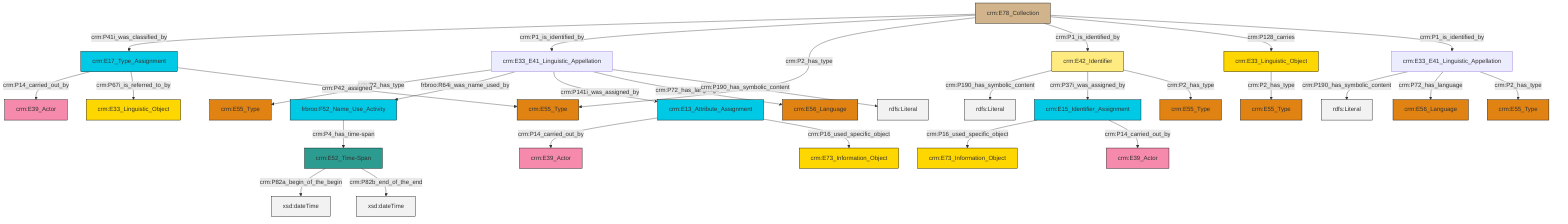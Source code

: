 graph TD
classDef Literal fill:#f2f2f2,stroke:#000000;
classDef CRM_Entity fill:#FFFFFF,stroke:#000000;
classDef Temporal_Entity fill:#00C9E6, stroke:#000000;
classDef Type fill:#E18312, stroke:#000000;
classDef Time-Span fill:#2C9C91, stroke:#000000;
classDef Appellation fill:#FFEB7F, stroke:#000000;
classDef Place fill:#008836, stroke:#000000;
classDef Persistent_Item fill:#B266B2, stroke:#000000;
classDef Conceptual_Object fill:#FFD700, stroke:#000000;
classDef Physical_Thing fill:#D2B48C, stroke:#000000;
classDef Actor fill:#f58aad, stroke:#000000;
classDef PC_Classes fill:#4ce600, stroke:#000000;
classDef Multi fill:#cccccc,stroke:#000000;

0["crm:E78_Collection"]:::Physical_Thing -->|crm:P41i_was_classified_by| 1["crm:E17_Type_Assignment"]:::Temporal_Entity
2["crm:E42_Identifier"]:::Appellation -->|crm:P190_has_symbolic_content| 3[rdfs:Literal]:::Literal
0["crm:E78_Collection"]:::Physical_Thing -->|crm:P1_is_identified_by| 4["crm:E33_E41_Linguistic_Appellation"]:::Default
2["crm:E42_Identifier"]:::Appellation -->|crm:P37i_was_assigned_by| 5["crm:E15_Identifier_Assignment"]:::Temporal_Entity
0["crm:E78_Collection"]:::Physical_Thing -->|crm:P2_has_type| 6["crm:E55_Type"]:::Type
5["crm:E15_Identifier_Assignment"]:::Temporal_Entity -->|crm:P16_used_specific_object| 7["crm:E73_Information_Object"]:::Conceptual_Object
10["crm:E52_Time-Span"]:::Time-Span -->|crm:P82a_begin_of_the_begin| 11[xsd:dateTime]:::Literal
4["crm:E33_E41_Linguistic_Appellation"]:::Default -->|crm:P2_has_type| 14["crm:E55_Type"]:::Type
15["frbroo:F52_Name_Use_Activity"]:::Temporal_Entity -->|crm:P4_has_time-span| 10["crm:E52_Time-Span"]:::Time-Span
4["crm:E33_E41_Linguistic_Appellation"]:::Default -->|frbroo:R64i_was_name_used_by| 15["frbroo:F52_Name_Use_Activity"]:::Temporal_Entity
10["crm:E52_Time-Span"]:::Time-Span -->|crm:P82b_end_of_the_end| 18[xsd:dateTime]:::Literal
1["crm:E17_Type_Assignment"]:::Temporal_Entity -->|crm:P14_carried_out_by| 19["crm:E39_Actor"]:::Actor
20["crm:E33_E41_Linguistic_Appellation"]:::Default -->|crm:P190_has_symbolic_content| 21[rdfs:Literal]:::Literal
1["crm:E17_Type_Assignment"]:::Temporal_Entity -->|crm:P67i_is_referred_to_by| 25["crm:E33_Linguistic_Object"]:::Conceptual_Object
8["crm:E33_Linguistic_Object"]:::Conceptual_Object -->|crm:P2_has_type| 26["crm:E55_Type"]:::Type
28["crm:E13_Attribute_Assignment"]:::Temporal_Entity -->|crm:P14_carried_out_by| 29["crm:E39_Actor"]:::Actor
1["crm:E17_Type_Assignment"]:::Temporal_Entity -->|crm:P42_assigned| 6["crm:E55_Type"]:::Type
0["crm:E78_Collection"]:::Physical_Thing -->|crm:P1_is_identified_by| 2["crm:E42_Identifier"]:::Appellation
20["crm:E33_E41_Linguistic_Appellation"]:::Default -->|crm:P72_has_language| 31["crm:E56_Language"]:::Type
4["crm:E33_E41_Linguistic_Appellation"]:::Default -->|crm:P141i_was_assigned_by| 28["crm:E13_Attribute_Assignment"]:::Temporal_Entity
2["crm:E42_Identifier"]:::Appellation -->|crm:P2_has_type| 40["crm:E55_Type"]:::Type
0["crm:E78_Collection"]:::Physical_Thing -->|crm:P128_carries| 8["crm:E33_Linguistic_Object"]:::Conceptual_Object
5["crm:E15_Identifier_Assignment"]:::Temporal_Entity -->|crm:P14_carried_out_by| 22["crm:E39_Actor"]:::Actor
4["crm:E33_E41_Linguistic_Appellation"]:::Default -->|crm:P72_has_language| 12["crm:E56_Language"]:::Type
0["crm:E78_Collection"]:::Physical_Thing -->|crm:P1_is_identified_by| 20["crm:E33_E41_Linguistic_Appellation"]:::Default
4["crm:E33_E41_Linguistic_Appellation"]:::Default -->|crm:P190_has_symbolic_content| 45[rdfs:Literal]:::Literal
20["crm:E33_E41_Linguistic_Appellation"]:::Default -->|crm:P2_has_type| 16["crm:E55_Type"]:::Type
28["crm:E13_Attribute_Assignment"]:::Temporal_Entity -->|crm:P16_used_specific_object| 49["crm:E73_Information_Object"]:::Conceptual_Object